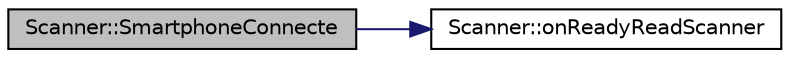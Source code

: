 digraph "Scanner::SmartphoneConnecte"
{
 // LATEX_PDF_SIZE
  edge [fontname="Helvetica",fontsize="10",labelfontname="Helvetica",labelfontsize="10"];
  node [fontname="Helvetica",fontsize="10",shape=record];
  rankdir="LR";
  Node1 [label="Scanner::SmartphoneConnecte",height=0.2,width=0.4,color="black", fillcolor="grey75", style="filled", fontcolor="black",tooltip=" "];
  Node1 -> Node2 [color="midnightblue",fontsize="10",style="solid",fontname="Helvetica"];
  Node2 [label="Scanner::onReadyReadScanner",height=0.2,width=0.4,color="black", fillcolor="white", style="filled",URL="$class_scanner.html#a845bbb58aa1675910828671a077e7d99",tooltip="Communicationadb::onReadyReadScanner Cette méthode permet d'écouter tous les logs du smartphone utili..."];
}
